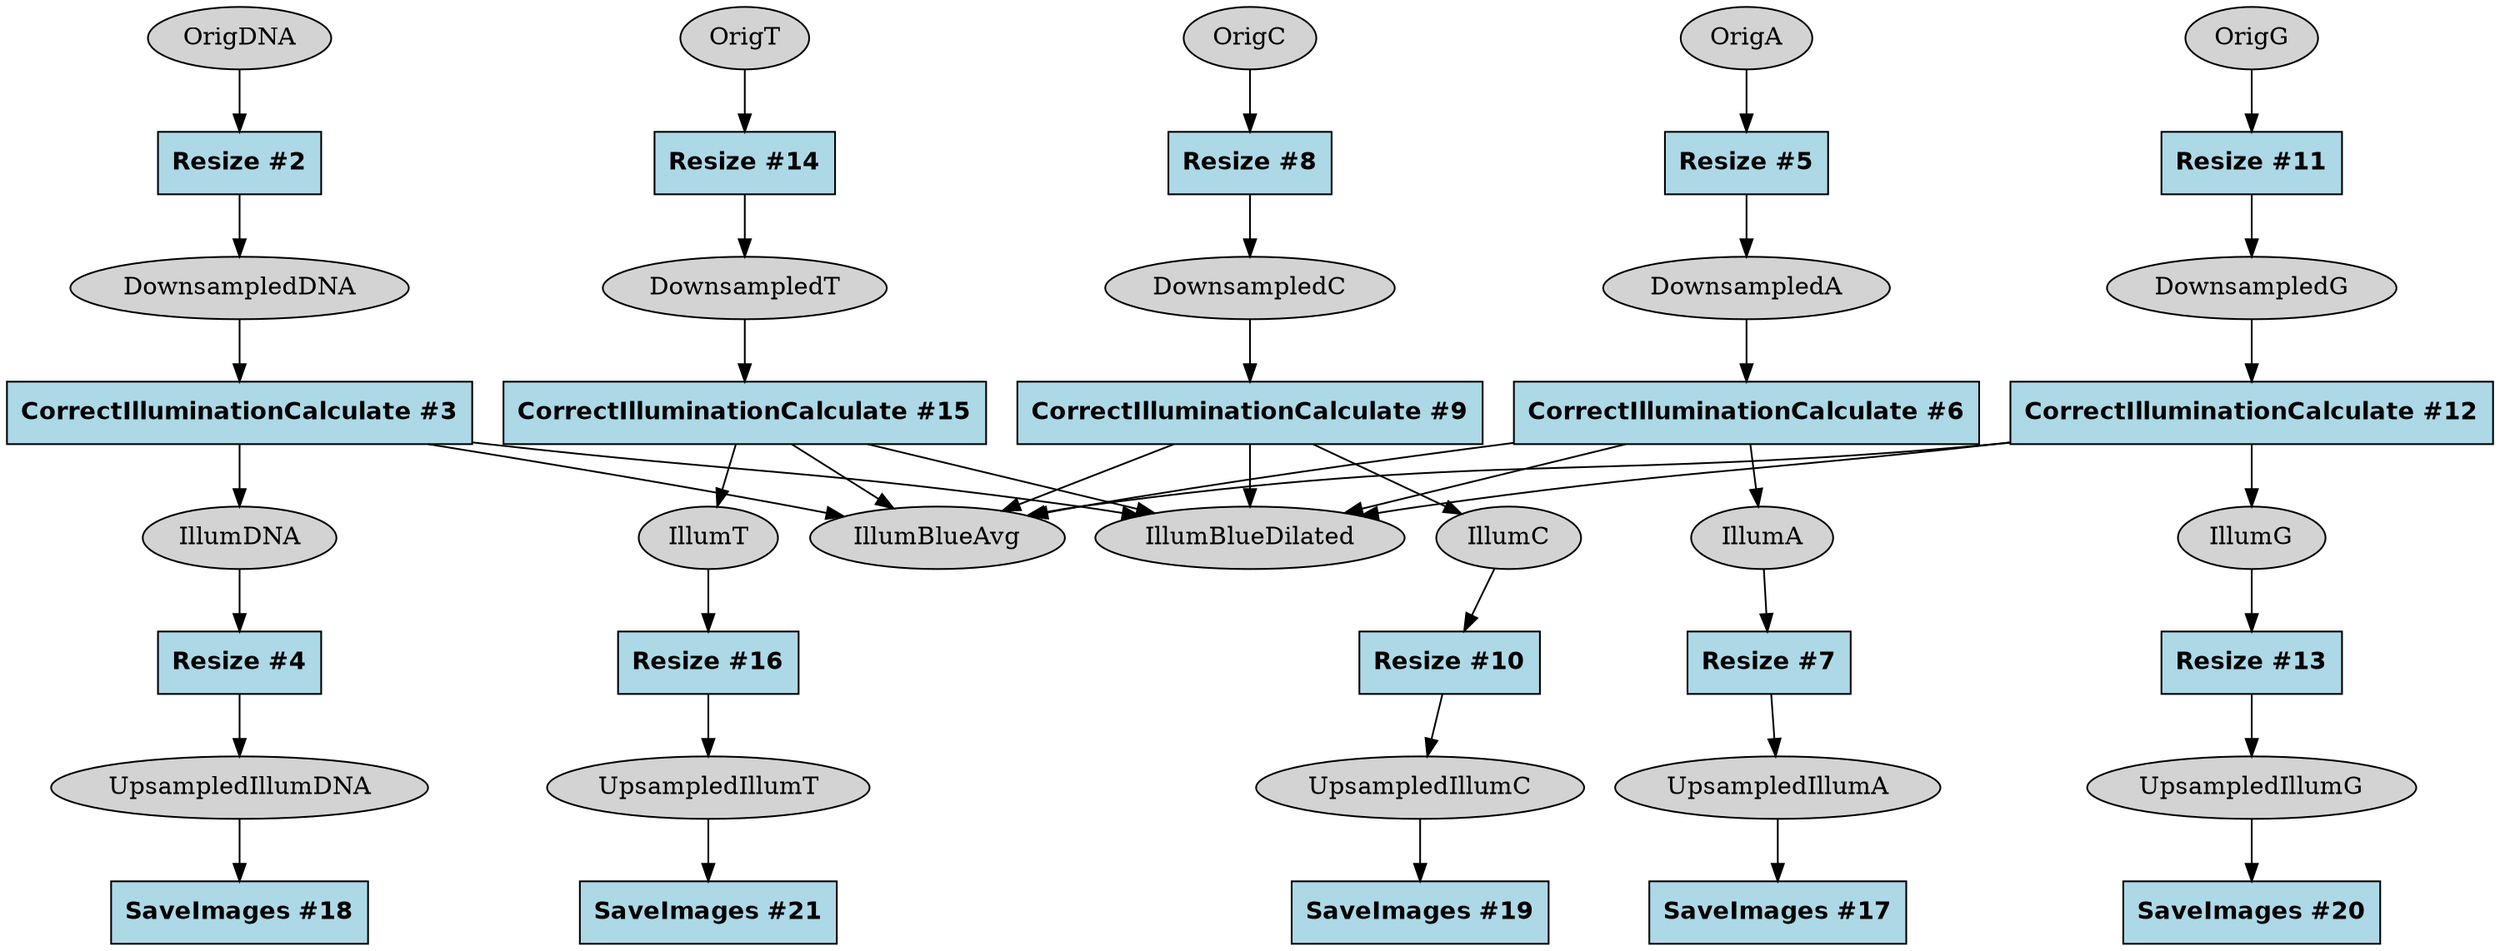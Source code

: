 strict digraph {
CorrectIlluminationCalculate_2d72f2ae [type=module, label="CorrectIlluminationCalculate #15", module_name=CorrectIlluminationCalculate, module_num=15, original_num=15, stable_id="CorrectIlluminationCalculate_2d72f2ae", enabled=True, shape=box, style=filled, fillcolor=lightblue, fontname="Helvetica-Bold"];
CorrectIlluminationCalculate_48bfbfe [type=module, label="CorrectIlluminationCalculate #3", module_name=CorrectIlluminationCalculate, module_num=3, original_num=3, stable_id="CorrectIlluminationCalculate_48bfbfe", enabled=True, shape=box, style=filled, fillcolor=lightblue, fontname="Helvetica-Bold"];
CorrectIlluminationCalculate_639d3b56 [type=module, label="CorrectIlluminationCalculate #9", module_name=CorrectIlluminationCalculate, module_num=9, original_num=9, stable_id="CorrectIlluminationCalculate_639d3b56", enabled=True, shape=box, style=filled, fillcolor=lightblue, fontname="Helvetica-Bold"];
CorrectIlluminationCalculate_78e9c4e3 [type=module, label="CorrectIlluminationCalculate #12", module_name=CorrectIlluminationCalculate, module_num=12, original_num=12, stable_id="CorrectIlluminationCalculate_78e9c4e3", enabled=True, shape=box, style=filled, fillcolor=lightblue, fontname="Helvetica-Bold"];
CorrectIlluminationCalculate_d5dc8a9b [type=module, label="CorrectIlluminationCalculate #6", module_name=CorrectIlluminationCalculate, module_num=6, original_num=6, stable_id="CorrectIlluminationCalculate_d5dc8a9b", enabled=True, shape=box, style=filled, fillcolor=lightblue, fontname="Helvetica-Bold"];
Resize_24c09659 [type=module, label="Resize #11", module_name=Resize, module_num=11, original_num=11, stable_id="Resize_24c09659", enabled=True, shape=box, style=filled, fillcolor=lightblue, fontname="Helvetica-Bold"];
Resize_258abbb8 [type=module, label="Resize #8", module_name=Resize, module_num=8, original_num=8, stable_id="Resize_258abbb8", enabled=True, shape=box, style=filled, fillcolor=lightblue, fontname="Helvetica-Bold"];
Resize_6b41a479 [type=module, label="Resize #7", module_name=Resize, module_num=7, original_num=7, stable_id="Resize_6b41a479", enabled=True, shape=box, style=filled, fillcolor=lightblue, fontname="Helvetica-Bold"];
Resize_775969be [type=module, label="Resize #16", module_name=Resize, module_num=16, original_num=16, stable_id="Resize_775969be", enabled=True, shape=box, style=filled, fillcolor=lightblue, fontname="Helvetica-Bold"];
Resize_a735fc42 [type=module, label="Resize #13", module_name=Resize, module_num=13, original_num=13, stable_id="Resize_a735fc42", enabled=True, shape=box, style=filled, fillcolor=lightblue, fontname="Helvetica-Bold"];
Resize_ba4eb4d7 [type=module, label="Resize #4", module_name=Resize, module_num=4, original_num=4, stable_id="Resize_ba4eb4d7", enabled=True, shape=box, style=filled, fillcolor=lightblue, fontname="Helvetica-Bold"];
Resize_d37ce976 [type=module, label="Resize #10", module_name=Resize, module_num=10, original_num=10, stable_id="Resize_d37ce976", enabled=True, shape=box, style=filled, fillcolor=lightblue, fontname="Helvetica-Bold"];
Resize_e54f725d [type=module, label="Resize #14", module_name=Resize, module_num=14, original_num=14, stable_id="Resize_e54f725d", enabled=True, shape=box, style=filled, fillcolor=lightblue, fontname="Helvetica-Bold"];
Resize_eaf2291a [type=module, label="Resize #2", module_name=Resize, module_num=2, original_num=2, stable_id="Resize_eaf2291a", enabled=True, shape=box, style=filled, fillcolor=lightblue, fontname="Helvetica-Bold"];
Resize_ed5d2d5e [type=module, label="Resize #5", module_name=Resize, module_num=5, original_num=5, stable_id="Resize_ed5d2d5e", enabled=True, shape=box, style=filled, fillcolor=lightblue, fontname="Helvetica-Bold"];
SaveImages_22c568ca [type=module, label="SaveImages #19", module_name=SaveImages, module_num=19, original_num=19, stable_id="SaveImages_22c568ca", enabled=True, shape=box, style=filled, fillcolor=lightblue, fontname="Helvetica-Bold"];
SaveImages_3a1994a7 [type=module, label="SaveImages #21", module_name=SaveImages, module_num=21, original_num=21, stable_id="SaveImages_3a1994a7", enabled=True, shape=box, style=filled, fillcolor=lightblue, fontname="Helvetica-Bold"];
SaveImages_bf727218 [type=module, label="SaveImages #18", module_name=SaveImages, module_num=18, original_num=18, stable_id="SaveImages_bf727218", enabled=True, shape=box, style=filled, fillcolor=lightblue, fontname="Helvetica-Bold"];
SaveImages_e2526f42 [type=module, label="SaveImages #20", module_name=SaveImages, module_num=20, original_num=20, stable_id="SaveImages_e2526f42", enabled=True, shape=box, style=filled, fillcolor=lightblue, fontname="Helvetica-Bold"];
SaveImages_f99bd8e8 [type=module, label="SaveImages #17", module_name=SaveImages, module_num=17, original_num=17, stable_id="SaveImages_f99bd8e8", enabled=True, shape=box, style=filled, fillcolor=lightblue, fontname="Helvetica-Bold"];
image__DownsampledA [type=image, label=DownsampledA, shape=ellipse, style=filled, fillcolor=lightgray];
image__DownsampledC [type=image, label=DownsampledC, shape=ellipse, style=filled, fillcolor=lightgray];
image__DownsampledDNA [type=image, label=DownsampledDNA, shape=ellipse, style=filled, fillcolor=lightgray];
image__DownsampledG [type=image, label=DownsampledG, shape=ellipse, style=filled, fillcolor=lightgray];
image__DownsampledT [type=image, label=DownsampledT, shape=ellipse, style=filled, fillcolor=lightgray];
image__IllumA [type=image, label=IllumA, shape=ellipse, style=filled, fillcolor=lightgray];
image__IllumBlueAvg [type=image, label=IllumBlueAvg, shape=ellipse, style=filled, fillcolor=lightgray];
image__IllumBlueDilated [type=image, label=IllumBlueDilated, shape=ellipse, style=filled, fillcolor=lightgray];
image__IllumC [type=image, label=IllumC, shape=ellipse, style=filled, fillcolor=lightgray];
image__IllumDNA [type=image, label=IllumDNA, shape=ellipse, style=filled, fillcolor=lightgray];
image__IllumG [type=image, label=IllumG, shape=ellipse, style=filled, fillcolor=lightgray];
image__IllumT [type=image, label=IllumT, shape=ellipse, style=filled, fillcolor=lightgray];
image__OrigA [type=image, label=OrigA, shape=ellipse, style=filled, fillcolor=lightgray];
image__OrigC [type=image, label=OrigC, shape=ellipse, style=filled, fillcolor=lightgray];
image__OrigDNA [type=image, label=OrigDNA, shape=ellipse, style=filled, fillcolor=lightgray];
image__OrigG [type=image, label=OrigG, shape=ellipse, style=filled, fillcolor=lightgray];
image__OrigT [type=image, label=OrigT, shape=ellipse, style=filled, fillcolor=lightgray];
image__UpsampledIllumA [type=image, label=UpsampledIllumA, shape=ellipse, style=filled, fillcolor=lightgray];
image__UpsampledIllumC [type=image, label=UpsampledIllumC, shape=ellipse, style=filled, fillcolor=lightgray];
image__UpsampledIllumDNA [type=image, label=UpsampledIllumDNA, shape=ellipse, style=filled, fillcolor=lightgray];
image__UpsampledIllumG [type=image, label=UpsampledIllumG, shape=ellipse, style=filled, fillcolor=lightgray];
image__UpsampledIllumT [type=image, label=UpsampledIllumT, shape=ellipse, style=filled, fillcolor=lightgray];
CorrectIlluminationCalculate_2d72f2ae -> image__IllumBlueAvg [type="image_output"];
CorrectIlluminationCalculate_2d72f2ae -> image__IllumBlueDilated [type="image_output"];
CorrectIlluminationCalculate_2d72f2ae -> image__IllumT [type="image_output"];
CorrectIlluminationCalculate_48bfbfe -> image__IllumBlueAvg [type="image_output"];
CorrectIlluminationCalculate_48bfbfe -> image__IllumBlueDilated [type="image_output"];
CorrectIlluminationCalculate_48bfbfe -> image__IllumDNA [type="image_output"];
CorrectIlluminationCalculate_639d3b56 -> image__IllumBlueAvg [type="image_output"];
CorrectIlluminationCalculate_639d3b56 -> image__IllumBlueDilated [type="image_output"];
CorrectIlluminationCalculate_639d3b56 -> image__IllumC [type="image_output"];
CorrectIlluminationCalculate_78e9c4e3 -> image__IllumBlueAvg [type="image_output"];
CorrectIlluminationCalculate_78e9c4e3 -> image__IllumBlueDilated [type="image_output"];
CorrectIlluminationCalculate_78e9c4e3 -> image__IllumG [type="image_output"];
CorrectIlluminationCalculate_d5dc8a9b -> image__IllumA [type="image_output"];
CorrectIlluminationCalculate_d5dc8a9b -> image__IllumBlueAvg [type="image_output"];
CorrectIlluminationCalculate_d5dc8a9b -> image__IllumBlueDilated [type="image_output"];
Resize_24c09659 -> image__DownsampledG [type="image_output"];
Resize_258abbb8 -> image__DownsampledC [type="image_output"];
Resize_6b41a479 -> image__UpsampledIllumA [type="image_output"];
Resize_775969be -> image__UpsampledIllumT [type="image_output"];
Resize_a735fc42 -> image__UpsampledIllumG [type="image_output"];
Resize_ba4eb4d7 -> image__UpsampledIllumDNA [type="image_output"];
Resize_d37ce976 -> image__UpsampledIllumC [type="image_output"];
Resize_e54f725d -> image__DownsampledT [type="image_output"];
Resize_eaf2291a -> image__DownsampledDNA [type="image_output"];
Resize_ed5d2d5e -> image__DownsampledA [type="image_output"];
image__DownsampledA -> CorrectIlluminationCalculate_d5dc8a9b [type="image_input"];
image__DownsampledC -> CorrectIlluminationCalculate_639d3b56 [type="image_input"];
image__DownsampledDNA -> CorrectIlluminationCalculate_48bfbfe [type="image_input"];
image__DownsampledG -> CorrectIlluminationCalculate_78e9c4e3 [type="image_input"];
image__DownsampledT -> CorrectIlluminationCalculate_2d72f2ae [type="image_input"];
image__IllumA -> Resize_6b41a479 [type="image_input"];
image__IllumC -> Resize_d37ce976 [type="image_input"];
image__IllumDNA -> Resize_ba4eb4d7 [type="image_input"];
image__IllumG -> Resize_a735fc42 [type="image_input"];
image__IllumT -> Resize_775969be [type="image_input"];
image__OrigA -> Resize_ed5d2d5e [type="image_input"];
image__OrigC -> Resize_258abbb8 [type="image_input"];
image__OrigDNA -> Resize_eaf2291a [type="image_input"];
image__OrigG -> Resize_24c09659 [type="image_input"];
image__OrigT -> Resize_e54f725d [type="image_input"];
image__UpsampledIllumA -> SaveImages_f99bd8e8 [type="image_input"];
image__UpsampledIllumC -> SaveImages_22c568ca [type="image_input"];
image__UpsampledIllumDNA -> SaveImages_bf727218 [type="image_input"];
image__UpsampledIllumG -> SaveImages_e2526f42 [type="image_input"];
image__UpsampledIllumT -> SaveImages_3a1994a7 [type="image_input"];
}
